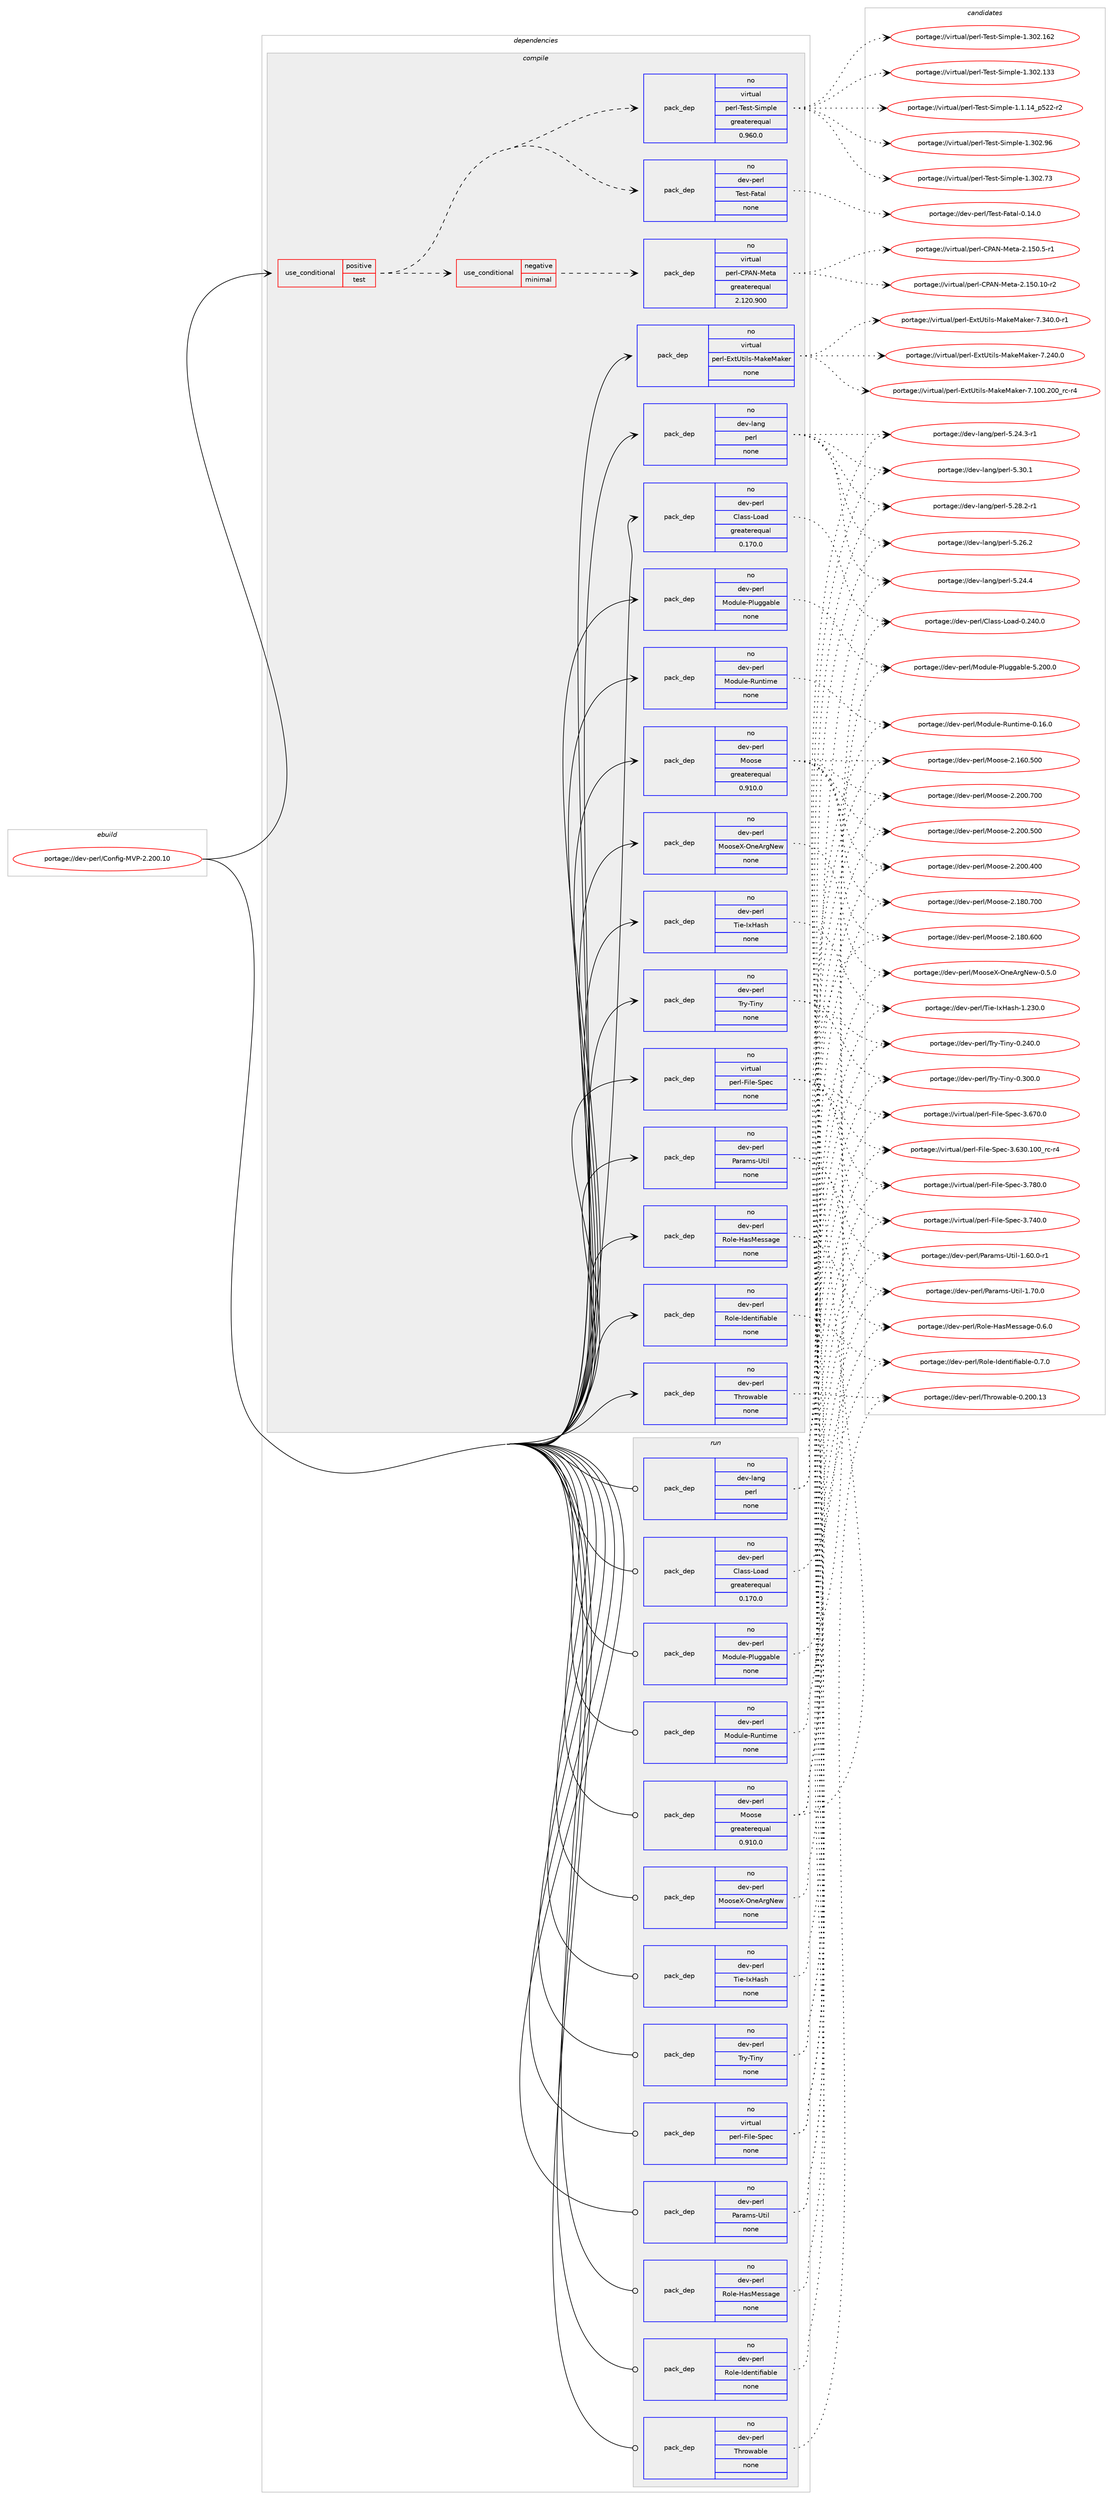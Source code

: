 digraph prolog {

# *************
# Graph options
# *************

newrank=true;
concentrate=true;
compound=true;
graph [rankdir=LR,fontname=Helvetica,fontsize=10,ranksep=1.5];#, ranksep=2.5, nodesep=0.2];
edge  [arrowhead=vee];
node  [fontname=Helvetica,fontsize=10];

# **********
# The ebuild
# **********

subgraph cluster_leftcol {
color=gray;
label=<<i>ebuild</i>>;
id [label="portage://dev-perl/Config-MVP-2.200.10", color=red, width=4, href="../dev-perl/Config-MVP-2.200.10.svg"];
}

# ****************
# The dependencies
# ****************

subgraph cluster_midcol {
color=gray;
label=<<i>dependencies</i>>;
subgraph cluster_compile {
fillcolor="#eeeeee";
style=filled;
label=<<i>compile</i>>;
subgraph cond122578 {
dependency498271 [label=<<TABLE BORDER="0" CELLBORDER="1" CELLSPACING="0" CELLPADDING="4"><TR><TD ROWSPAN="3" CELLPADDING="10">use_conditional</TD></TR><TR><TD>positive</TD></TR><TR><TD>test</TD></TR></TABLE>>, shape=none, color=red];
subgraph cond122579 {
dependency498272 [label=<<TABLE BORDER="0" CELLBORDER="1" CELLSPACING="0" CELLPADDING="4"><TR><TD ROWSPAN="3" CELLPADDING="10">use_conditional</TD></TR><TR><TD>negative</TD></TR><TR><TD>minimal</TD></TR></TABLE>>, shape=none, color=red];
subgraph pack370594 {
dependency498273 [label=<<TABLE BORDER="0" CELLBORDER="1" CELLSPACING="0" CELLPADDING="4" WIDTH="220"><TR><TD ROWSPAN="6" CELLPADDING="30">pack_dep</TD></TR><TR><TD WIDTH="110">no</TD></TR><TR><TD>virtual</TD></TR><TR><TD>perl-CPAN-Meta</TD></TR><TR><TD>greaterequal</TD></TR><TR><TD>2.120.900</TD></TR></TABLE>>, shape=none, color=blue];
}
dependency498272:e -> dependency498273:w [weight=20,style="dashed",arrowhead="vee"];
}
dependency498271:e -> dependency498272:w [weight=20,style="dashed",arrowhead="vee"];
subgraph pack370595 {
dependency498274 [label=<<TABLE BORDER="0" CELLBORDER="1" CELLSPACING="0" CELLPADDING="4" WIDTH="220"><TR><TD ROWSPAN="6" CELLPADDING="30">pack_dep</TD></TR><TR><TD WIDTH="110">no</TD></TR><TR><TD>dev-perl</TD></TR><TR><TD>Test-Fatal</TD></TR><TR><TD>none</TD></TR><TR><TD></TD></TR></TABLE>>, shape=none, color=blue];
}
dependency498271:e -> dependency498274:w [weight=20,style="dashed",arrowhead="vee"];
subgraph pack370596 {
dependency498275 [label=<<TABLE BORDER="0" CELLBORDER="1" CELLSPACING="0" CELLPADDING="4" WIDTH="220"><TR><TD ROWSPAN="6" CELLPADDING="30">pack_dep</TD></TR><TR><TD WIDTH="110">no</TD></TR><TR><TD>virtual</TD></TR><TR><TD>perl-Test-Simple</TD></TR><TR><TD>greaterequal</TD></TR><TR><TD>0.960.0</TD></TR></TABLE>>, shape=none, color=blue];
}
dependency498271:e -> dependency498275:w [weight=20,style="dashed",arrowhead="vee"];
}
id:e -> dependency498271:w [weight=20,style="solid",arrowhead="vee"];
subgraph pack370597 {
dependency498276 [label=<<TABLE BORDER="0" CELLBORDER="1" CELLSPACING="0" CELLPADDING="4" WIDTH="220"><TR><TD ROWSPAN="6" CELLPADDING="30">pack_dep</TD></TR><TR><TD WIDTH="110">no</TD></TR><TR><TD>dev-lang</TD></TR><TR><TD>perl</TD></TR><TR><TD>none</TD></TR><TR><TD></TD></TR></TABLE>>, shape=none, color=blue];
}
id:e -> dependency498276:w [weight=20,style="solid",arrowhead="vee"];
subgraph pack370598 {
dependency498277 [label=<<TABLE BORDER="0" CELLBORDER="1" CELLSPACING="0" CELLPADDING="4" WIDTH="220"><TR><TD ROWSPAN="6" CELLPADDING="30">pack_dep</TD></TR><TR><TD WIDTH="110">no</TD></TR><TR><TD>dev-perl</TD></TR><TR><TD>Class-Load</TD></TR><TR><TD>greaterequal</TD></TR><TR><TD>0.170.0</TD></TR></TABLE>>, shape=none, color=blue];
}
id:e -> dependency498277:w [weight=20,style="solid",arrowhead="vee"];
subgraph pack370599 {
dependency498278 [label=<<TABLE BORDER="0" CELLBORDER="1" CELLSPACING="0" CELLPADDING="4" WIDTH="220"><TR><TD ROWSPAN="6" CELLPADDING="30">pack_dep</TD></TR><TR><TD WIDTH="110">no</TD></TR><TR><TD>dev-perl</TD></TR><TR><TD>Module-Pluggable</TD></TR><TR><TD>none</TD></TR><TR><TD></TD></TR></TABLE>>, shape=none, color=blue];
}
id:e -> dependency498278:w [weight=20,style="solid",arrowhead="vee"];
subgraph pack370600 {
dependency498279 [label=<<TABLE BORDER="0" CELLBORDER="1" CELLSPACING="0" CELLPADDING="4" WIDTH="220"><TR><TD ROWSPAN="6" CELLPADDING="30">pack_dep</TD></TR><TR><TD WIDTH="110">no</TD></TR><TR><TD>dev-perl</TD></TR><TR><TD>Module-Runtime</TD></TR><TR><TD>none</TD></TR><TR><TD></TD></TR></TABLE>>, shape=none, color=blue];
}
id:e -> dependency498279:w [weight=20,style="solid",arrowhead="vee"];
subgraph pack370601 {
dependency498280 [label=<<TABLE BORDER="0" CELLBORDER="1" CELLSPACING="0" CELLPADDING="4" WIDTH="220"><TR><TD ROWSPAN="6" CELLPADDING="30">pack_dep</TD></TR><TR><TD WIDTH="110">no</TD></TR><TR><TD>dev-perl</TD></TR><TR><TD>Moose</TD></TR><TR><TD>greaterequal</TD></TR><TR><TD>0.910.0</TD></TR></TABLE>>, shape=none, color=blue];
}
id:e -> dependency498280:w [weight=20,style="solid",arrowhead="vee"];
subgraph pack370602 {
dependency498281 [label=<<TABLE BORDER="0" CELLBORDER="1" CELLSPACING="0" CELLPADDING="4" WIDTH="220"><TR><TD ROWSPAN="6" CELLPADDING="30">pack_dep</TD></TR><TR><TD WIDTH="110">no</TD></TR><TR><TD>dev-perl</TD></TR><TR><TD>MooseX-OneArgNew</TD></TR><TR><TD>none</TD></TR><TR><TD></TD></TR></TABLE>>, shape=none, color=blue];
}
id:e -> dependency498281:w [weight=20,style="solid",arrowhead="vee"];
subgraph pack370603 {
dependency498282 [label=<<TABLE BORDER="0" CELLBORDER="1" CELLSPACING="0" CELLPADDING="4" WIDTH="220"><TR><TD ROWSPAN="6" CELLPADDING="30">pack_dep</TD></TR><TR><TD WIDTH="110">no</TD></TR><TR><TD>dev-perl</TD></TR><TR><TD>Params-Util</TD></TR><TR><TD>none</TD></TR><TR><TD></TD></TR></TABLE>>, shape=none, color=blue];
}
id:e -> dependency498282:w [weight=20,style="solid",arrowhead="vee"];
subgraph pack370604 {
dependency498283 [label=<<TABLE BORDER="0" CELLBORDER="1" CELLSPACING="0" CELLPADDING="4" WIDTH="220"><TR><TD ROWSPAN="6" CELLPADDING="30">pack_dep</TD></TR><TR><TD WIDTH="110">no</TD></TR><TR><TD>dev-perl</TD></TR><TR><TD>Role-HasMessage</TD></TR><TR><TD>none</TD></TR><TR><TD></TD></TR></TABLE>>, shape=none, color=blue];
}
id:e -> dependency498283:w [weight=20,style="solid",arrowhead="vee"];
subgraph pack370605 {
dependency498284 [label=<<TABLE BORDER="0" CELLBORDER="1" CELLSPACING="0" CELLPADDING="4" WIDTH="220"><TR><TD ROWSPAN="6" CELLPADDING="30">pack_dep</TD></TR><TR><TD WIDTH="110">no</TD></TR><TR><TD>dev-perl</TD></TR><TR><TD>Role-Identifiable</TD></TR><TR><TD>none</TD></TR><TR><TD></TD></TR></TABLE>>, shape=none, color=blue];
}
id:e -> dependency498284:w [weight=20,style="solid",arrowhead="vee"];
subgraph pack370606 {
dependency498285 [label=<<TABLE BORDER="0" CELLBORDER="1" CELLSPACING="0" CELLPADDING="4" WIDTH="220"><TR><TD ROWSPAN="6" CELLPADDING="30">pack_dep</TD></TR><TR><TD WIDTH="110">no</TD></TR><TR><TD>dev-perl</TD></TR><TR><TD>Throwable</TD></TR><TR><TD>none</TD></TR><TR><TD></TD></TR></TABLE>>, shape=none, color=blue];
}
id:e -> dependency498285:w [weight=20,style="solid",arrowhead="vee"];
subgraph pack370607 {
dependency498286 [label=<<TABLE BORDER="0" CELLBORDER="1" CELLSPACING="0" CELLPADDING="4" WIDTH="220"><TR><TD ROWSPAN="6" CELLPADDING="30">pack_dep</TD></TR><TR><TD WIDTH="110">no</TD></TR><TR><TD>dev-perl</TD></TR><TR><TD>Tie-IxHash</TD></TR><TR><TD>none</TD></TR><TR><TD></TD></TR></TABLE>>, shape=none, color=blue];
}
id:e -> dependency498286:w [weight=20,style="solid",arrowhead="vee"];
subgraph pack370608 {
dependency498287 [label=<<TABLE BORDER="0" CELLBORDER="1" CELLSPACING="0" CELLPADDING="4" WIDTH="220"><TR><TD ROWSPAN="6" CELLPADDING="30">pack_dep</TD></TR><TR><TD WIDTH="110">no</TD></TR><TR><TD>dev-perl</TD></TR><TR><TD>Try-Tiny</TD></TR><TR><TD>none</TD></TR><TR><TD></TD></TR></TABLE>>, shape=none, color=blue];
}
id:e -> dependency498287:w [weight=20,style="solid",arrowhead="vee"];
subgraph pack370609 {
dependency498288 [label=<<TABLE BORDER="0" CELLBORDER="1" CELLSPACING="0" CELLPADDING="4" WIDTH="220"><TR><TD ROWSPAN="6" CELLPADDING="30">pack_dep</TD></TR><TR><TD WIDTH="110">no</TD></TR><TR><TD>virtual</TD></TR><TR><TD>perl-ExtUtils-MakeMaker</TD></TR><TR><TD>none</TD></TR><TR><TD></TD></TR></TABLE>>, shape=none, color=blue];
}
id:e -> dependency498288:w [weight=20,style="solid",arrowhead="vee"];
subgraph pack370610 {
dependency498289 [label=<<TABLE BORDER="0" CELLBORDER="1" CELLSPACING="0" CELLPADDING="4" WIDTH="220"><TR><TD ROWSPAN="6" CELLPADDING="30">pack_dep</TD></TR><TR><TD WIDTH="110">no</TD></TR><TR><TD>virtual</TD></TR><TR><TD>perl-File-Spec</TD></TR><TR><TD>none</TD></TR><TR><TD></TD></TR></TABLE>>, shape=none, color=blue];
}
id:e -> dependency498289:w [weight=20,style="solid",arrowhead="vee"];
}
subgraph cluster_compileandrun {
fillcolor="#eeeeee";
style=filled;
label=<<i>compile and run</i>>;
}
subgraph cluster_run {
fillcolor="#eeeeee";
style=filled;
label=<<i>run</i>>;
subgraph pack370611 {
dependency498290 [label=<<TABLE BORDER="0" CELLBORDER="1" CELLSPACING="0" CELLPADDING="4" WIDTH="220"><TR><TD ROWSPAN="6" CELLPADDING="30">pack_dep</TD></TR><TR><TD WIDTH="110">no</TD></TR><TR><TD>dev-lang</TD></TR><TR><TD>perl</TD></TR><TR><TD>none</TD></TR><TR><TD></TD></TR></TABLE>>, shape=none, color=blue];
}
id:e -> dependency498290:w [weight=20,style="solid",arrowhead="odot"];
subgraph pack370612 {
dependency498291 [label=<<TABLE BORDER="0" CELLBORDER="1" CELLSPACING="0" CELLPADDING="4" WIDTH="220"><TR><TD ROWSPAN="6" CELLPADDING="30">pack_dep</TD></TR><TR><TD WIDTH="110">no</TD></TR><TR><TD>dev-perl</TD></TR><TR><TD>Class-Load</TD></TR><TR><TD>greaterequal</TD></TR><TR><TD>0.170.0</TD></TR></TABLE>>, shape=none, color=blue];
}
id:e -> dependency498291:w [weight=20,style="solid",arrowhead="odot"];
subgraph pack370613 {
dependency498292 [label=<<TABLE BORDER="0" CELLBORDER="1" CELLSPACING="0" CELLPADDING="4" WIDTH="220"><TR><TD ROWSPAN="6" CELLPADDING="30">pack_dep</TD></TR><TR><TD WIDTH="110">no</TD></TR><TR><TD>dev-perl</TD></TR><TR><TD>Module-Pluggable</TD></TR><TR><TD>none</TD></TR><TR><TD></TD></TR></TABLE>>, shape=none, color=blue];
}
id:e -> dependency498292:w [weight=20,style="solid",arrowhead="odot"];
subgraph pack370614 {
dependency498293 [label=<<TABLE BORDER="0" CELLBORDER="1" CELLSPACING="0" CELLPADDING="4" WIDTH="220"><TR><TD ROWSPAN="6" CELLPADDING="30">pack_dep</TD></TR><TR><TD WIDTH="110">no</TD></TR><TR><TD>dev-perl</TD></TR><TR><TD>Module-Runtime</TD></TR><TR><TD>none</TD></TR><TR><TD></TD></TR></TABLE>>, shape=none, color=blue];
}
id:e -> dependency498293:w [weight=20,style="solid",arrowhead="odot"];
subgraph pack370615 {
dependency498294 [label=<<TABLE BORDER="0" CELLBORDER="1" CELLSPACING="0" CELLPADDING="4" WIDTH="220"><TR><TD ROWSPAN="6" CELLPADDING="30">pack_dep</TD></TR><TR><TD WIDTH="110">no</TD></TR><TR><TD>dev-perl</TD></TR><TR><TD>Moose</TD></TR><TR><TD>greaterequal</TD></TR><TR><TD>0.910.0</TD></TR></TABLE>>, shape=none, color=blue];
}
id:e -> dependency498294:w [weight=20,style="solid",arrowhead="odot"];
subgraph pack370616 {
dependency498295 [label=<<TABLE BORDER="0" CELLBORDER="1" CELLSPACING="0" CELLPADDING="4" WIDTH="220"><TR><TD ROWSPAN="6" CELLPADDING="30">pack_dep</TD></TR><TR><TD WIDTH="110">no</TD></TR><TR><TD>dev-perl</TD></TR><TR><TD>MooseX-OneArgNew</TD></TR><TR><TD>none</TD></TR><TR><TD></TD></TR></TABLE>>, shape=none, color=blue];
}
id:e -> dependency498295:w [weight=20,style="solid",arrowhead="odot"];
subgraph pack370617 {
dependency498296 [label=<<TABLE BORDER="0" CELLBORDER="1" CELLSPACING="0" CELLPADDING="4" WIDTH="220"><TR><TD ROWSPAN="6" CELLPADDING="30">pack_dep</TD></TR><TR><TD WIDTH="110">no</TD></TR><TR><TD>dev-perl</TD></TR><TR><TD>Params-Util</TD></TR><TR><TD>none</TD></TR><TR><TD></TD></TR></TABLE>>, shape=none, color=blue];
}
id:e -> dependency498296:w [weight=20,style="solid",arrowhead="odot"];
subgraph pack370618 {
dependency498297 [label=<<TABLE BORDER="0" CELLBORDER="1" CELLSPACING="0" CELLPADDING="4" WIDTH="220"><TR><TD ROWSPAN="6" CELLPADDING="30">pack_dep</TD></TR><TR><TD WIDTH="110">no</TD></TR><TR><TD>dev-perl</TD></TR><TR><TD>Role-HasMessage</TD></TR><TR><TD>none</TD></TR><TR><TD></TD></TR></TABLE>>, shape=none, color=blue];
}
id:e -> dependency498297:w [weight=20,style="solid",arrowhead="odot"];
subgraph pack370619 {
dependency498298 [label=<<TABLE BORDER="0" CELLBORDER="1" CELLSPACING="0" CELLPADDING="4" WIDTH="220"><TR><TD ROWSPAN="6" CELLPADDING="30">pack_dep</TD></TR><TR><TD WIDTH="110">no</TD></TR><TR><TD>dev-perl</TD></TR><TR><TD>Role-Identifiable</TD></TR><TR><TD>none</TD></TR><TR><TD></TD></TR></TABLE>>, shape=none, color=blue];
}
id:e -> dependency498298:w [weight=20,style="solid",arrowhead="odot"];
subgraph pack370620 {
dependency498299 [label=<<TABLE BORDER="0" CELLBORDER="1" CELLSPACING="0" CELLPADDING="4" WIDTH="220"><TR><TD ROWSPAN="6" CELLPADDING="30">pack_dep</TD></TR><TR><TD WIDTH="110">no</TD></TR><TR><TD>dev-perl</TD></TR><TR><TD>Throwable</TD></TR><TR><TD>none</TD></TR><TR><TD></TD></TR></TABLE>>, shape=none, color=blue];
}
id:e -> dependency498299:w [weight=20,style="solid",arrowhead="odot"];
subgraph pack370621 {
dependency498300 [label=<<TABLE BORDER="0" CELLBORDER="1" CELLSPACING="0" CELLPADDING="4" WIDTH="220"><TR><TD ROWSPAN="6" CELLPADDING="30">pack_dep</TD></TR><TR><TD WIDTH="110">no</TD></TR><TR><TD>dev-perl</TD></TR><TR><TD>Tie-IxHash</TD></TR><TR><TD>none</TD></TR><TR><TD></TD></TR></TABLE>>, shape=none, color=blue];
}
id:e -> dependency498300:w [weight=20,style="solid",arrowhead="odot"];
subgraph pack370622 {
dependency498301 [label=<<TABLE BORDER="0" CELLBORDER="1" CELLSPACING="0" CELLPADDING="4" WIDTH="220"><TR><TD ROWSPAN="6" CELLPADDING="30">pack_dep</TD></TR><TR><TD WIDTH="110">no</TD></TR><TR><TD>dev-perl</TD></TR><TR><TD>Try-Tiny</TD></TR><TR><TD>none</TD></TR><TR><TD></TD></TR></TABLE>>, shape=none, color=blue];
}
id:e -> dependency498301:w [weight=20,style="solid",arrowhead="odot"];
subgraph pack370623 {
dependency498302 [label=<<TABLE BORDER="0" CELLBORDER="1" CELLSPACING="0" CELLPADDING="4" WIDTH="220"><TR><TD ROWSPAN="6" CELLPADDING="30">pack_dep</TD></TR><TR><TD WIDTH="110">no</TD></TR><TR><TD>virtual</TD></TR><TR><TD>perl-File-Spec</TD></TR><TR><TD>none</TD></TR><TR><TD></TD></TR></TABLE>>, shape=none, color=blue];
}
id:e -> dependency498302:w [weight=20,style="solid",arrowhead="odot"];
}
}

# **************
# The candidates
# **************

subgraph cluster_choices {
rank=same;
color=gray;
label=<<i>candidates</i>>;

subgraph choice370594 {
color=black;
nodesep=1;
choice1181051141161179710847112101114108456780657845771011169745504649534846534511449 [label="portage://virtual/perl-CPAN-Meta-2.150.5-r1", color=red, width=4,href="../virtual/perl-CPAN-Meta-2.150.5-r1.svg"];
choice118105114116117971084711210111410845678065784577101116974550464953484649484511450 [label="portage://virtual/perl-CPAN-Meta-2.150.10-r2", color=red, width=4,href="../virtual/perl-CPAN-Meta-2.150.10-r2.svg"];
dependency498273:e -> choice1181051141161179710847112101114108456780657845771011169745504649534846534511449:w [style=dotted,weight="100"];
dependency498273:e -> choice118105114116117971084711210111410845678065784577101116974550464953484649484511450:w [style=dotted,weight="100"];
}
subgraph choice370595 {
color=black;
nodesep=1;
choice1001011184511210111410847841011151164570971169710845484649524648 [label="portage://dev-perl/Test-Fatal-0.14.0", color=red, width=4,href="../dev-perl/Test-Fatal-0.14.0.svg"];
dependency498274:e -> choice1001011184511210111410847841011151164570971169710845484649524648:w [style=dotted,weight="100"];
}
subgraph choice370596 {
color=black;
nodesep=1;
choice118105114116117971084711210111410845841011151164583105109112108101454946514850465754 [label="portage://virtual/perl-Test-Simple-1.302.96", color=red, width=4,href="../virtual/perl-Test-Simple-1.302.96.svg"];
choice118105114116117971084711210111410845841011151164583105109112108101454946514850465551 [label="portage://virtual/perl-Test-Simple-1.302.73", color=red, width=4,href="../virtual/perl-Test-Simple-1.302.73.svg"];
choice11810511411611797108471121011141084584101115116458310510911210810145494651485046495450 [label="portage://virtual/perl-Test-Simple-1.302.162", color=red, width=4,href="../virtual/perl-Test-Simple-1.302.162.svg"];
choice11810511411611797108471121011141084584101115116458310510911210810145494651485046495151 [label="portage://virtual/perl-Test-Simple-1.302.133", color=red, width=4,href="../virtual/perl-Test-Simple-1.302.133.svg"];
choice11810511411611797108471121011141084584101115116458310510911210810145494649464952951125350504511450 [label="portage://virtual/perl-Test-Simple-1.1.14_p522-r2", color=red, width=4,href="../virtual/perl-Test-Simple-1.1.14_p522-r2.svg"];
dependency498275:e -> choice118105114116117971084711210111410845841011151164583105109112108101454946514850465754:w [style=dotted,weight="100"];
dependency498275:e -> choice118105114116117971084711210111410845841011151164583105109112108101454946514850465551:w [style=dotted,weight="100"];
dependency498275:e -> choice11810511411611797108471121011141084584101115116458310510911210810145494651485046495450:w [style=dotted,weight="100"];
dependency498275:e -> choice11810511411611797108471121011141084584101115116458310510911210810145494651485046495151:w [style=dotted,weight="100"];
dependency498275:e -> choice11810511411611797108471121011141084584101115116458310510911210810145494649464952951125350504511450:w [style=dotted,weight="100"];
}
subgraph choice370597 {
color=black;
nodesep=1;
choice10010111845108971101034711210111410845534651484649 [label="portage://dev-lang/perl-5.30.1", color=red, width=4,href="../dev-lang/perl-5.30.1.svg"];
choice100101118451089711010347112101114108455346505646504511449 [label="portage://dev-lang/perl-5.28.2-r1", color=red, width=4,href="../dev-lang/perl-5.28.2-r1.svg"];
choice10010111845108971101034711210111410845534650544650 [label="portage://dev-lang/perl-5.26.2", color=red, width=4,href="../dev-lang/perl-5.26.2.svg"];
choice10010111845108971101034711210111410845534650524652 [label="portage://dev-lang/perl-5.24.4", color=red, width=4,href="../dev-lang/perl-5.24.4.svg"];
choice100101118451089711010347112101114108455346505246514511449 [label="portage://dev-lang/perl-5.24.3-r1", color=red, width=4,href="../dev-lang/perl-5.24.3-r1.svg"];
dependency498276:e -> choice10010111845108971101034711210111410845534651484649:w [style=dotted,weight="100"];
dependency498276:e -> choice100101118451089711010347112101114108455346505646504511449:w [style=dotted,weight="100"];
dependency498276:e -> choice10010111845108971101034711210111410845534650544650:w [style=dotted,weight="100"];
dependency498276:e -> choice10010111845108971101034711210111410845534650524652:w [style=dotted,weight="100"];
dependency498276:e -> choice100101118451089711010347112101114108455346505246514511449:w [style=dotted,weight="100"];
}
subgraph choice370598 {
color=black;
nodesep=1;
choice100101118451121011141084767108971151154576111971004548465052484648 [label="portage://dev-perl/Class-Load-0.240.0", color=red, width=4,href="../dev-perl/Class-Load-0.240.0.svg"];
dependency498277:e -> choice100101118451121011141084767108971151154576111971004548465052484648:w [style=dotted,weight="100"];
}
subgraph choice370599 {
color=black;
nodesep=1;
choice100101118451121011141084777111100117108101458010811710310397981081014553465048484648 [label="portage://dev-perl/Module-Pluggable-5.200.0", color=red, width=4,href="../dev-perl/Module-Pluggable-5.200.0.svg"];
dependency498278:e -> choice100101118451121011141084777111100117108101458010811710310397981081014553465048484648:w [style=dotted,weight="100"];
}
subgraph choice370600 {
color=black;
nodesep=1;
choice100101118451121011141084777111100117108101458211711011610510910145484649544648 [label="portage://dev-perl/Module-Runtime-0.16.0", color=red, width=4,href="../dev-perl/Module-Runtime-0.16.0.svg"];
dependency498279:e -> choice100101118451121011141084777111100117108101458211711011610510910145484649544648:w [style=dotted,weight="100"];
}
subgraph choice370601 {
color=black;
nodesep=1;
choice10010111845112101114108477711111111510145504650484846554848 [label="portage://dev-perl/Moose-2.200.700", color=red, width=4,href="../dev-perl/Moose-2.200.700.svg"];
choice10010111845112101114108477711111111510145504650484846534848 [label="portage://dev-perl/Moose-2.200.500", color=red, width=4,href="../dev-perl/Moose-2.200.500.svg"];
choice10010111845112101114108477711111111510145504650484846524848 [label="portage://dev-perl/Moose-2.200.400", color=red, width=4,href="../dev-perl/Moose-2.200.400.svg"];
choice10010111845112101114108477711111111510145504649564846554848 [label="portage://dev-perl/Moose-2.180.700", color=red, width=4,href="../dev-perl/Moose-2.180.700.svg"];
choice10010111845112101114108477711111111510145504649564846544848 [label="portage://dev-perl/Moose-2.180.600", color=red, width=4,href="../dev-perl/Moose-2.180.600.svg"];
choice10010111845112101114108477711111111510145504649544846534848 [label="portage://dev-perl/Moose-2.160.500", color=red, width=4,href="../dev-perl/Moose-2.160.500.svg"];
dependency498280:e -> choice10010111845112101114108477711111111510145504650484846554848:w [style=dotted,weight="100"];
dependency498280:e -> choice10010111845112101114108477711111111510145504650484846534848:w [style=dotted,weight="100"];
dependency498280:e -> choice10010111845112101114108477711111111510145504650484846524848:w [style=dotted,weight="100"];
dependency498280:e -> choice10010111845112101114108477711111111510145504649564846554848:w [style=dotted,weight="100"];
dependency498280:e -> choice10010111845112101114108477711111111510145504649564846544848:w [style=dotted,weight="100"];
dependency498280:e -> choice10010111845112101114108477711111111510145504649544846534848:w [style=dotted,weight="100"];
}
subgraph choice370602 {
color=black;
nodesep=1;
choice1001011184511210111410847771111111151018845791101016511410378101119454846534648 [label="portage://dev-perl/MooseX-OneArgNew-0.5.0", color=red, width=4,href="../dev-perl/MooseX-OneArgNew-0.5.0.svg"];
dependency498281:e -> choice1001011184511210111410847771111111151018845791101016511410378101119454846534648:w [style=dotted,weight="100"];
}
subgraph choice370603 {
color=black;
nodesep=1;
choice1001011184511210111410847809711497109115458511610510845494655484648 [label="portage://dev-perl/Params-Util-1.70.0", color=red, width=4,href="../dev-perl/Params-Util-1.70.0.svg"];
choice10010111845112101114108478097114971091154585116105108454946544846484511449 [label="portage://dev-perl/Params-Util-1.60.0-r1", color=red, width=4,href="../dev-perl/Params-Util-1.60.0-r1.svg"];
dependency498282:e -> choice1001011184511210111410847809711497109115458511610510845494655484648:w [style=dotted,weight="100"];
dependency498282:e -> choice10010111845112101114108478097114971091154585116105108454946544846484511449:w [style=dotted,weight="100"];
}
subgraph choice370604 {
color=black;
nodesep=1;
choice1001011184511210111410847821111081014572971157710111511597103101454846544648 [label="portage://dev-perl/Role-HasMessage-0.6.0", color=red, width=4,href="../dev-perl/Role-HasMessage-0.6.0.svg"];
dependency498283:e -> choice1001011184511210111410847821111081014572971157710111511597103101454846544648:w [style=dotted,weight="100"];
}
subgraph choice370605 {
color=black;
nodesep=1;
choice10010111845112101114108478211110810145731001011101161051021059798108101454846554648 [label="portage://dev-perl/Role-Identifiable-0.7.0", color=red, width=4,href="../dev-perl/Role-Identifiable-0.7.0.svg"];
dependency498284:e -> choice10010111845112101114108478211110810145731001011101161051021059798108101454846554648:w [style=dotted,weight="100"];
}
subgraph choice370606 {
color=black;
nodesep=1;
choice1001011184511210111410847841041141111199798108101454846504848464951 [label="portage://dev-perl/Throwable-0.200.13", color=red, width=4,href="../dev-perl/Throwable-0.200.13.svg"];
dependency498285:e -> choice1001011184511210111410847841041141111199798108101454846504848464951:w [style=dotted,weight="100"];
}
subgraph choice370607 {
color=black;
nodesep=1;
choice100101118451121011141084784105101457312072971151044549465051484648 [label="portage://dev-perl/Tie-IxHash-1.230.0", color=red, width=4,href="../dev-perl/Tie-IxHash-1.230.0.svg"];
dependency498286:e -> choice100101118451121011141084784105101457312072971151044549465051484648:w [style=dotted,weight="100"];
}
subgraph choice370608 {
color=black;
nodesep=1;
choice10010111845112101114108478411412145841051101214548465148484648 [label="portage://dev-perl/Try-Tiny-0.300.0", color=red, width=4,href="../dev-perl/Try-Tiny-0.300.0.svg"];
choice10010111845112101114108478411412145841051101214548465052484648 [label="portage://dev-perl/Try-Tiny-0.240.0", color=red, width=4,href="../dev-perl/Try-Tiny-0.240.0.svg"];
dependency498287:e -> choice10010111845112101114108478411412145841051101214548465148484648:w [style=dotted,weight="100"];
dependency498287:e -> choice10010111845112101114108478411412145841051101214548465052484648:w [style=dotted,weight="100"];
}
subgraph choice370609 {
color=black;
nodesep=1;
choice1181051141161179710847112101114108456912011685116105108115457797107101779710710111445554651524846484511449 [label="portage://virtual/perl-ExtUtils-MakeMaker-7.340.0-r1", color=red, width=4,href="../virtual/perl-ExtUtils-MakeMaker-7.340.0-r1.svg"];
choice118105114116117971084711210111410845691201168511610510811545779710710177971071011144555465052484648 [label="portage://virtual/perl-ExtUtils-MakeMaker-7.240.0", color=red, width=4,href="../virtual/perl-ExtUtils-MakeMaker-7.240.0.svg"];
choice118105114116117971084711210111410845691201168511610510811545779710710177971071011144555464948484650484895114994511452 [label="portage://virtual/perl-ExtUtils-MakeMaker-7.100.200_rc-r4", color=red, width=4,href="../virtual/perl-ExtUtils-MakeMaker-7.100.200_rc-r4.svg"];
dependency498288:e -> choice1181051141161179710847112101114108456912011685116105108115457797107101779710710111445554651524846484511449:w [style=dotted,weight="100"];
dependency498288:e -> choice118105114116117971084711210111410845691201168511610510811545779710710177971071011144555465052484648:w [style=dotted,weight="100"];
dependency498288:e -> choice118105114116117971084711210111410845691201168511610510811545779710710177971071011144555464948484650484895114994511452:w [style=dotted,weight="100"];
}
subgraph choice370610 {
color=black;
nodesep=1;
choice118105114116117971084711210111410845701051081014583112101994551465556484648 [label="portage://virtual/perl-File-Spec-3.780.0", color=red, width=4,href="../virtual/perl-File-Spec-3.780.0.svg"];
choice118105114116117971084711210111410845701051081014583112101994551465552484648 [label="portage://virtual/perl-File-Spec-3.740.0", color=red, width=4,href="../virtual/perl-File-Spec-3.740.0.svg"];
choice118105114116117971084711210111410845701051081014583112101994551465455484648 [label="portage://virtual/perl-File-Spec-3.670.0", color=red, width=4,href="../virtual/perl-File-Spec-3.670.0.svg"];
choice118105114116117971084711210111410845701051081014583112101994551465451484649484895114994511452 [label="portage://virtual/perl-File-Spec-3.630.100_rc-r4", color=red, width=4,href="../virtual/perl-File-Spec-3.630.100_rc-r4.svg"];
dependency498289:e -> choice118105114116117971084711210111410845701051081014583112101994551465556484648:w [style=dotted,weight="100"];
dependency498289:e -> choice118105114116117971084711210111410845701051081014583112101994551465552484648:w [style=dotted,weight="100"];
dependency498289:e -> choice118105114116117971084711210111410845701051081014583112101994551465455484648:w [style=dotted,weight="100"];
dependency498289:e -> choice118105114116117971084711210111410845701051081014583112101994551465451484649484895114994511452:w [style=dotted,weight="100"];
}
subgraph choice370611 {
color=black;
nodesep=1;
choice10010111845108971101034711210111410845534651484649 [label="portage://dev-lang/perl-5.30.1", color=red, width=4,href="../dev-lang/perl-5.30.1.svg"];
choice100101118451089711010347112101114108455346505646504511449 [label="portage://dev-lang/perl-5.28.2-r1", color=red, width=4,href="../dev-lang/perl-5.28.2-r1.svg"];
choice10010111845108971101034711210111410845534650544650 [label="portage://dev-lang/perl-5.26.2", color=red, width=4,href="../dev-lang/perl-5.26.2.svg"];
choice10010111845108971101034711210111410845534650524652 [label="portage://dev-lang/perl-5.24.4", color=red, width=4,href="../dev-lang/perl-5.24.4.svg"];
choice100101118451089711010347112101114108455346505246514511449 [label="portage://dev-lang/perl-5.24.3-r1", color=red, width=4,href="../dev-lang/perl-5.24.3-r1.svg"];
dependency498290:e -> choice10010111845108971101034711210111410845534651484649:w [style=dotted,weight="100"];
dependency498290:e -> choice100101118451089711010347112101114108455346505646504511449:w [style=dotted,weight="100"];
dependency498290:e -> choice10010111845108971101034711210111410845534650544650:w [style=dotted,weight="100"];
dependency498290:e -> choice10010111845108971101034711210111410845534650524652:w [style=dotted,weight="100"];
dependency498290:e -> choice100101118451089711010347112101114108455346505246514511449:w [style=dotted,weight="100"];
}
subgraph choice370612 {
color=black;
nodesep=1;
choice100101118451121011141084767108971151154576111971004548465052484648 [label="portage://dev-perl/Class-Load-0.240.0", color=red, width=4,href="../dev-perl/Class-Load-0.240.0.svg"];
dependency498291:e -> choice100101118451121011141084767108971151154576111971004548465052484648:w [style=dotted,weight="100"];
}
subgraph choice370613 {
color=black;
nodesep=1;
choice100101118451121011141084777111100117108101458010811710310397981081014553465048484648 [label="portage://dev-perl/Module-Pluggable-5.200.0", color=red, width=4,href="../dev-perl/Module-Pluggable-5.200.0.svg"];
dependency498292:e -> choice100101118451121011141084777111100117108101458010811710310397981081014553465048484648:w [style=dotted,weight="100"];
}
subgraph choice370614 {
color=black;
nodesep=1;
choice100101118451121011141084777111100117108101458211711011610510910145484649544648 [label="portage://dev-perl/Module-Runtime-0.16.0", color=red, width=4,href="../dev-perl/Module-Runtime-0.16.0.svg"];
dependency498293:e -> choice100101118451121011141084777111100117108101458211711011610510910145484649544648:w [style=dotted,weight="100"];
}
subgraph choice370615 {
color=black;
nodesep=1;
choice10010111845112101114108477711111111510145504650484846554848 [label="portage://dev-perl/Moose-2.200.700", color=red, width=4,href="../dev-perl/Moose-2.200.700.svg"];
choice10010111845112101114108477711111111510145504650484846534848 [label="portage://dev-perl/Moose-2.200.500", color=red, width=4,href="../dev-perl/Moose-2.200.500.svg"];
choice10010111845112101114108477711111111510145504650484846524848 [label="portage://dev-perl/Moose-2.200.400", color=red, width=4,href="../dev-perl/Moose-2.200.400.svg"];
choice10010111845112101114108477711111111510145504649564846554848 [label="portage://dev-perl/Moose-2.180.700", color=red, width=4,href="../dev-perl/Moose-2.180.700.svg"];
choice10010111845112101114108477711111111510145504649564846544848 [label="portage://dev-perl/Moose-2.180.600", color=red, width=4,href="../dev-perl/Moose-2.180.600.svg"];
choice10010111845112101114108477711111111510145504649544846534848 [label="portage://dev-perl/Moose-2.160.500", color=red, width=4,href="../dev-perl/Moose-2.160.500.svg"];
dependency498294:e -> choice10010111845112101114108477711111111510145504650484846554848:w [style=dotted,weight="100"];
dependency498294:e -> choice10010111845112101114108477711111111510145504650484846534848:w [style=dotted,weight="100"];
dependency498294:e -> choice10010111845112101114108477711111111510145504650484846524848:w [style=dotted,weight="100"];
dependency498294:e -> choice10010111845112101114108477711111111510145504649564846554848:w [style=dotted,weight="100"];
dependency498294:e -> choice10010111845112101114108477711111111510145504649564846544848:w [style=dotted,weight="100"];
dependency498294:e -> choice10010111845112101114108477711111111510145504649544846534848:w [style=dotted,weight="100"];
}
subgraph choice370616 {
color=black;
nodesep=1;
choice1001011184511210111410847771111111151018845791101016511410378101119454846534648 [label="portage://dev-perl/MooseX-OneArgNew-0.5.0", color=red, width=4,href="../dev-perl/MooseX-OneArgNew-0.5.0.svg"];
dependency498295:e -> choice1001011184511210111410847771111111151018845791101016511410378101119454846534648:w [style=dotted,weight="100"];
}
subgraph choice370617 {
color=black;
nodesep=1;
choice1001011184511210111410847809711497109115458511610510845494655484648 [label="portage://dev-perl/Params-Util-1.70.0", color=red, width=4,href="../dev-perl/Params-Util-1.70.0.svg"];
choice10010111845112101114108478097114971091154585116105108454946544846484511449 [label="portage://dev-perl/Params-Util-1.60.0-r1", color=red, width=4,href="../dev-perl/Params-Util-1.60.0-r1.svg"];
dependency498296:e -> choice1001011184511210111410847809711497109115458511610510845494655484648:w [style=dotted,weight="100"];
dependency498296:e -> choice10010111845112101114108478097114971091154585116105108454946544846484511449:w [style=dotted,weight="100"];
}
subgraph choice370618 {
color=black;
nodesep=1;
choice1001011184511210111410847821111081014572971157710111511597103101454846544648 [label="portage://dev-perl/Role-HasMessage-0.6.0", color=red, width=4,href="../dev-perl/Role-HasMessage-0.6.0.svg"];
dependency498297:e -> choice1001011184511210111410847821111081014572971157710111511597103101454846544648:w [style=dotted,weight="100"];
}
subgraph choice370619 {
color=black;
nodesep=1;
choice10010111845112101114108478211110810145731001011101161051021059798108101454846554648 [label="portage://dev-perl/Role-Identifiable-0.7.0", color=red, width=4,href="../dev-perl/Role-Identifiable-0.7.0.svg"];
dependency498298:e -> choice10010111845112101114108478211110810145731001011101161051021059798108101454846554648:w [style=dotted,weight="100"];
}
subgraph choice370620 {
color=black;
nodesep=1;
choice1001011184511210111410847841041141111199798108101454846504848464951 [label="portage://dev-perl/Throwable-0.200.13", color=red, width=4,href="../dev-perl/Throwable-0.200.13.svg"];
dependency498299:e -> choice1001011184511210111410847841041141111199798108101454846504848464951:w [style=dotted,weight="100"];
}
subgraph choice370621 {
color=black;
nodesep=1;
choice100101118451121011141084784105101457312072971151044549465051484648 [label="portage://dev-perl/Tie-IxHash-1.230.0", color=red, width=4,href="../dev-perl/Tie-IxHash-1.230.0.svg"];
dependency498300:e -> choice100101118451121011141084784105101457312072971151044549465051484648:w [style=dotted,weight="100"];
}
subgraph choice370622 {
color=black;
nodesep=1;
choice10010111845112101114108478411412145841051101214548465148484648 [label="portage://dev-perl/Try-Tiny-0.300.0", color=red, width=4,href="../dev-perl/Try-Tiny-0.300.0.svg"];
choice10010111845112101114108478411412145841051101214548465052484648 [label="portage://dev-perl/Try-Tiny-0.240.0", color=red, width=4,href="../dev-perl/Try-Tiny-0.240.0.svg"];
dependency498301:e -> choice10010111845112101114108478411412145841051101214548465148484648:w [style=dotted,weight="100"];
dependency498301:e -> choice10010111845112101114108478411412145841051101214548465052484648:w [style=dotted,weight="100"];
}
subgraph choice370623 {
color=black;
nodesep=1;
choice118105114116117971084711210111410845701051081014583112101994551465556484648 [label="portage://virtual/perl-File-Spec-3.780.0", color=red, width=4,href="../virtual/perl-File-Spec-3.780.0.svg"];
choice118105114116117971084711210111410845701051081014583112101994551465552484648 [label="portage://virtual/perl-File-Spec-3.740.0", color=red, width=4,href="../virtual/perl-File-Spec-3.740.0.svg"];
choice118105114116117971084711210111410845701051081014583112101994551465455484648 [label="portage://virtual/perl-File-Spec-3.670.0", color=red, width=4,href="../virtual/perl-File-Spec-3.670.0.svg"];
choice118105114116117971084711210111410845701051081014583112101994551465451484649484895114994511452 [label="portage://virtual/perl-File-Spec-3.630.100_rc-r4", color=red, width=4,href="../virtual/perl-File-Spec-3.630.100_rc-r4.svg"];
dependency498302:e -> choice118105114116117971084711210111410845701051081014583112101994551465556484648:w [style=dotted,weight="100"];
dependency498302:e -> choice118105114116117971084711210111410845701051081014583112101994551465552484648:w [style=dotted,weight="100"];
dependency498302:e -> choice118105114116117971084711210111410845701051081014583112101994551465455484648:w [style=dotted,weight="100"];
dependency498302:e -> choice118105114116117971084711210111410845701051081014583112101994551465451484649484895114994511452:w [style=dotted,weight="100"];
}
}

}
